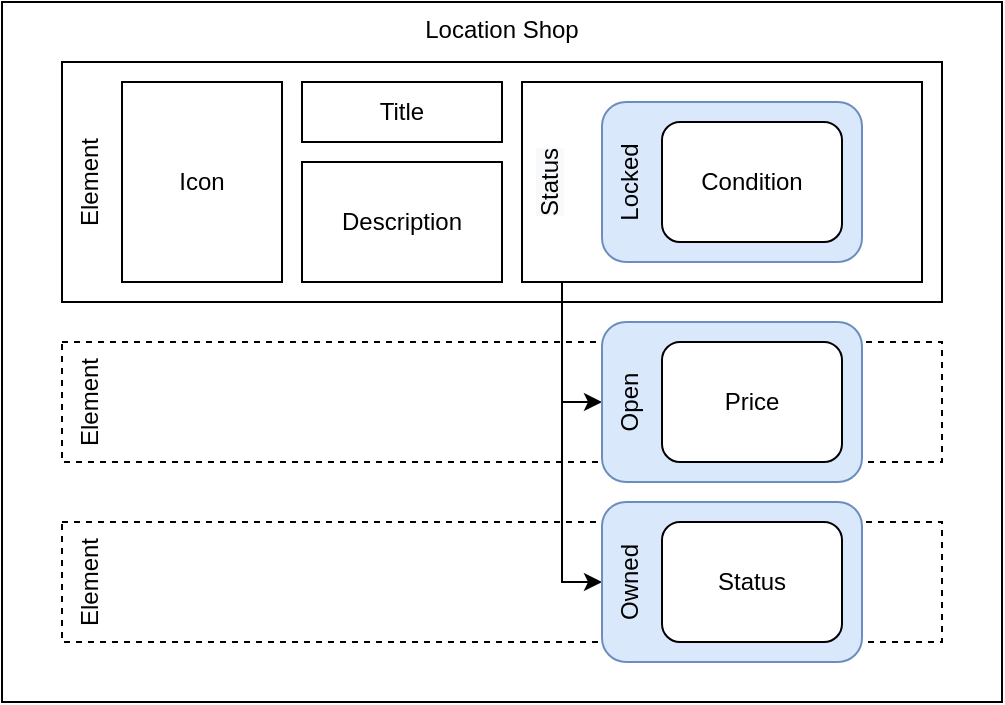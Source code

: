<mxfile version="12.8.6" type="device"><diagram id="_VU8B9lxjgGas3uRVIZ3" name="Page-1"><mxGraphModel dx="642" dy="579" grid="1" gridSize="10" guides="1" tooltips="1" connect="1" arrows="1" fold="1" page="1" pageScale="1" pageWidth="827" pageHeight="1169" math="0" shadow="0"><root><mxCell id="0"/><mxCell id="1" parent="0"/><mxCell id="w9fjc2vZwWUq2GR_WlKy-1" value="Location Shop" style="rounded=0;whiteSpace=wrap;html=1;verticalAlign=top;strokeColor=#000000;" vertex="1" parent="1"><mxGeometry x="110" y="80" width="500" height="350" as="geometry"/></mxCell><mxCell id="w9fjc2vZwWUq2GR_WlKy-25" value="Element" style="rounded=0;whiteSpace=wrap;html=1;verticalAlign=top;align=center;horizontal=0;dashed=1;fillColor=#FFFFFF;strokeColor=#000000;" vertex="1" parent="1"><mxGeometry x="140" y="340" width="440" height="60" as="geometry"/></mxCell><mxCell id="w9fjc2vZwWUq2GR_WlKy-24" value="Element" style="rounded=0;whiteSpace=wrap;html=1;verticalAlign=top;align=center;horizontal=0;dashed=1;fillColor=#FFFFFF;strokeColor=#000000;" vertex="1" parent="1"><mxGeometry x="140" y="250" width="440" height="60" as="geometry"/></mxCell><mxCell id="w9fjc2vZwWUq2GR_WlKy-2" value="Element" style="rounded=0;whiteSpace=wrap;html=1;verticalAlign=top;align=center;horizontal=0;" vertex="1" parent="1"><mxGeometry x="140" y="110" width="440" height="120" as="geometry"/></mxCell><mxCell id="w9fjc2vZwWUq2GR_WlKy-3" value="Icon" style="rounded=0;whiteSpace=wrap;html=1;align=center;" vertex="1" parent="1"><mxGeometry x="170" y="120" width="80" height="100" as="geometry"/></mxCell><mxCell id="w9fjc2vZwWUq2GR_WlKy-4" value="Title" style="rounded=0;whiteSpace=wrap;html=1;align=center;" vertex="1" parent="1"><mxGeometry x="260" y="120" width="100" height="30" as="geometry"/></mxCell><mxCell id="w9fjc2vZwWUq2GR_WlKy-5" value="Description" style="rounded=0;whiteSpace=wrap;html=1;align=center;" vertex="1" parent="1"><mxGeometry x="260" y="160" width="100" height="60" as="geometry"/></mxCell><mxCell id="w9fjc2vZwWUq2GR_WlKy-22" style="edgeStyle=orthogonalEdgeStyle;rounded=0;orthogonalLoop=1;jettySize=auto;html=1;exitX=0;exitY=1;exitDx=0;exitDy=0;entryX=0;entryY=0.5;entryDx=0;entryDy=0;" edge="1" parent="1" source="w9fjc2vZwWUq2GR_WlKy-6" target="w9fjc2vZwWUq2GR_WlKy-12"><mxGeometry relative="1" as="geometry"><Array as="points"><mxPoint x="390" y="220"/><mxPoint x="390" y="280"/></Array></mxGeometry></mxCell><mxCell id="w9fjc2vZwWUq2GR_WlKy-23" style="edgeStyle=orthogonalEdgeStyle;rounded=0;orthogonalLoop=1;jettySize=auto;html=1;exitX=0;exitY=1;exitDx=0;exitDy=0;entryX=0;entryY=0.5;entryDx=0;entryDy=0;" edge="1" parent="1" source="w9fjc2vZwWUq2GR_WlKy-6" target="w9fjc2vZwWUq2GR_WlKy-14"><mxGeometry relative="1" as="geometry"><Array as="points"><mxPoint x="390" y="220"/><mxPoint x="390" y="370"/></Array></mxGeometry></mxCell><mxCell id="w9fjc2vZwWUq2GR_WlKy-6" value="&lt;span style=&quot;background-color: rgb(248 , 249 , 250)&quot;&gt;Status&lt;/span&gt;" style="rounded=0;whiteSpace=wrap;html=1;align=center;horizontal=0;verticalAlign=top;" vertex="1" parent="1"><mxGeometry x="370" y="120" width="200" height="100" as="geometry"/></mxCell><mxCell id="w9fjc2vZwWUq2GR_WlKy-10" value="Locked" style="rounded=1;whiteSpace=wrap;html=1;align=center;verticalAlign=top;horizontal=0;fillColor=#dae8fc;strokeColor=#6c8ebf;" vertex="1" parent="1"><mxGeometry x="410" y="130" width="130" height="80" as="geometry"/></mxCell><mxCell id="w9fjc2vZwWUq2GR_WlKy-11" value="Сondition" style="rounded=1;whiteSpace=wrap;html=1;align=center;" vertex="1" parent="1"><mxGeometry x="440" y="140" width="90" height="60" as="geometry"/></mxCell><mxCell id="w9fjc2vZwWUq2GR_WlKy-12" value="&lt;span&gt;Open&lt;/span&gt;" style="rounded=1;whiteSpace=wrap;html=1;align=center;verticalAlign=top;horizontal=0;fillColor=#dae8fc;strokeColor=#6c8ebf;labelBackgroundColor=none;" vertex="1" parent="1"><mxGeometry x="410" y="240" width="130" height="80" as="geometry"/></mxCell><mxCell id="w9fjc2vZwWUq2GR_WlKy-13" value="Price" style="rounded=1;whiteSpace=wrap;html=1;align=center;" vertex="1" parent="1"><mxGeometry x="440" y="250" width="90" height="60" as="geometry"/></mxCell><mxCell id="w9fjc2vZwWUq2GR_WlKy-14" value="&lt;span style=&quot;&quot;&gt;Owned&lt;/span&gt;" style="rounded=1;whiteSpace=wrap;html=1;align=center;verticalAlign=top;horizontal=0;fillColor=#dae8fc;strokeColor=#6c8ebf;labelBackgroundColor=none;" vertex="1" parent="1"><mxGeometry x="410" y="330" width="130" height="80" as="geometry"/></mxCell><mxCell id="w9fjc2vZwWUq2GR_WlKy-15" value="Status" style="rounded=1;whiteSpace=wrap;html=1;align=center;" vertex="1" parent="1"><mxGeometry x="440" y="340" width="90" height="60" as="geometry"/></mxCell></root></mxGraphModel></diagram></mxfile>